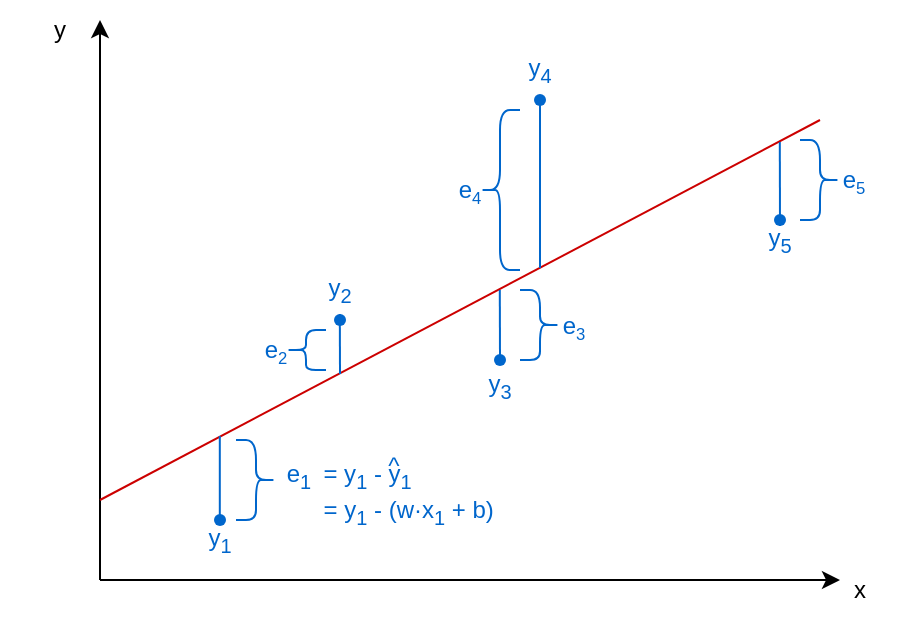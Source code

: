 <mxfile version="21.6.9" type="github">
  <diagram name="Page-1" id="Cr8mbOh3Gi1TtBzkWWpD">
    <mxGraphModel dx="497" dy="331" grid="1" gridSize="10" guides="1" tooltips="1" connect="1" arrows="1" fold="1" page="1" pageScale="1" pageWidth="850" pageHeight="1100" math="0" shadow="0">
      <root>
        <mxCell id="0" />
        <mxCell id="1" parent="0" />
        <mxCell id="x_s4QiLnGIi9ogqZnedM-1" value="" style="endArrow=classic;html=1;rounded=0;" edge="1" parent="1">
          <mxGeometry width="50" height="50" relative="1" as="geometry">
            <mxPoint x="80" y="350" as="sourcePoint" />
            <mxPoint x="80" y="70" as="targetPoint" />
          </mxGeometry>
        </mxCell>
        <mxCell id="x_s4QiLnGIi9ogqZnedM-2" value="" style="endArrow=classic;html=1;rounded=0;" edge="1" parent="1">
          <mxGeometry width="50" height="50" relative="1" as="geometry">
            <mxPoint x="80" y="350" as="sourcePoint" />
            <mxPoint x="450" y="350" as="targetPoint" />
          </mxGeometry>
        </mxCell>
        <mxCell id="x_s4QiLnGIi9ogqZnedM-3" value="y" style="text;html=1;strokeColor=none;fillColor=none;align=center;verticalAlign=middle;whiteSpace=wrap;rounded=0;" vertex="1" parent="1">
          <mxGeometry x="30" y="60" width="60" height="30" as="geometry" />
        </mxCell>
        <mxCell id="x_s4QiLnGIi9ogqZnedM-4" value="x" style="text;html=1;strokeColor=none;fillColor=none;align=center;verticalAlign=middle;whiteSpace=wrap;rounded=0;" vertex="1" parent="1">
          <mxGeometry x="430" y="340" width="60" height="30" as="geometry" />
        </mxCell>
        <mxCell id="x_s4QiLnGIi9ogqZnedM-5" value="" style="endArrow=none;html=1;rounded=0;strokeColor=#CC0000;" edge="1" parent="1">
          <mxGeometry width="50" height="50" relative="1" as="geometry">
            <mxPoint x="80" y="310" as="sourcePoint" />
            <mxPoint x="440" y="120" as="targetPoint" />
          </mxGeometry>
        </mxCell>
        <mxCell id="x_s4QiLnGIi9ogqZnedM-8" value="" style="shape=waypoint;sketch=0;fillStyle=solid;size=6;pointerEvents=1;points=[];fillColor=none;resizable=0;rotatable=0;perimeter=centerPerimeter;snapToPoint=1;strokeColor=#0066CC;" vertex="1" parent="1">
          <mxGeometry x="130" y="310" width="20" height="20" as="geometry" />
        </mxCell>
        <mxCell id="x_s4QiLnGIi9ogqZnedM-9" value="" style="shape=waypoint;sketch=0;fillStyle=solid;size=6;pointerEvents=1;points=[];fillColor=none;resizable=0;rotatable=0;perimeter=centerPerimeter;snapToPoint=1;strokeColor=#0066CC;" vertex="1" parent="1">
          <mxGeometry x="190" y="210" width="20" height="20" as="geometry" />
        </mxCell>
        <mxCell id="x_s4QiLnGIi9ogqZnedM-10" value="" style="shape=waypoint;sketch=0;fillStyle=solid;size=6;pointerEvents=1;points=[];fillColor=none;resizable=0;rotatable=0;perimeter=centerPerimeter;snapToPoint=1;strokeColor=#0066CC;" vertex="1" parent="1">
          <mxGeometry x="290" y="100" width="20" height="20" as="geometry" />
        </mxCell>
        <mxCell id="x_s4QiLnGIi9ogqZnedM-11" value="" style="shape=waypoint;sketch=0;fillStyle=solid;size=6;pointerEvents=1;points=[];fillColor=none;resizable=0;rotatable=0;perimeter=centerPerimeter;snapToPoint=1;strokeColor=#0066CC;" vertex="1" parent="1">
          <mxGeometry x="270" y="230" width="20" height="20" as="geometry" />
        </mxCell>
        <mxCell id="x_s4QiLnGIi9ogqZnedM-12" value="" style="shape=waypoint;sketch=0;fillStyle=solid;size=6;pointerEvents=1;points=[];fillColor=none;resizable=0;rotatable=0;perimeter=centerPerimeter;snapToPoint=1;strokeColor=#0066CC;" vertex="1" parent="1">
          <mxGeometry x="410" y="160" width="20" height="20" as="geometry" />
        </mxCell>
        <mxCell id="x_s4QiLnGIi9ogqZnedM-14" value="" style="endArrow=none;html=1;rounded=0;strokeColor=#0066CC;" edge="1" parent="1">
          <mxGeometry width="50" height="50" relative="1" as="geometry">
            <mxPoint x="139.9" y="318" as="sourcePoint" />
            <mxPoint x="139.9" y="278" as="targetPoint" />
          </mxGeometry>
        </mxCell>
        <mxCell id="x_s4QiLnGIi9ogqZnedM-15" value="" style="endArrow=none;html=1;rounded=0;strokeColor=#0066CC;" edge="1" parent="1">
          <mxGeometry width="50" height="50" relative="1" as="geometry">
            <mxPoint x="200" y="247" as="sourcePoint" />
            <mxPoint x="199.9" y="217" as="targetPoint" />
          </mxGeometry>
        </mxCell>
        <mxCell id="x_s4QiLnGIi9ogqZnedM-16" value="" style="endArrow=none;html=1;rounded=0;exitX=0.473;exitY=0.358;exitDx=0;exitDy=0;exitPerimeter=0;strokeColor=#0066CC;" edge="1" parent="1" source="x_s4QiLnGIi9ogqZnedM-11">
          <mxGeometry width="50" height="50" relative="1" as="geometry">
            <mxPoint x="280" y="235" as="sourcePoint" />
            <mxPoint x="279.9" y="205" as="targetPoint" />
          </mxGeometry>
        </mxCell>
        <mxCell id="x_s4QiLnGIi9ogqZnedM-17" value="" style="endArrow=none;html=1;rounded=0;strokeColor=#0066CC;" edge="1" parent="1" target="x_s4QiLnGIi9ogqZnedM-10">
          <mxGeometry width="50" height="50" relative="1" as="geometry">
            <mxPoint x="300" y="194" as="sourcePoint" />
            <mxPoint x="299.9" y="114" as="targetPoint" />
          </mxGeometry>
        </mxCell>
        <mxCell id="x_s4QiLnGIi9ogqZnedM-18" value="" style="endArrow=none;html=1;rounded=0;strokeColor=#0066CC;" edge="1" parent="1">
          <mxGeometry width="50" height="50" relative="1" as="geometry">
            <mxPoint x="420" y="173" as="sourcePoint" />
            <mxPoint x="419.9" y="131" as="targetPoint" />
          </mxGeometry>
        </mxCell>
        <mxCell id="x_s4QiLnGIi9ogqZnedM-20" value="" style="shape=curlyBracket;whiteSpace=wrap;html=1;rounded=1;flipH=1;labelPosition=right;verticalLabelPosition=middle;align=left;verticalAlign=middle;strokeColor=#0066CC;" vertex="1" parent="1">
          <mxGeometry x="148" y="280" width="20" height="40" as="geometry" />
        </mxCell>
        <mxCell id="x_s4QiLnGIi9ogqZnedM-21" value="e&lt;sub&gt;1 &lt;/sub&gt;&amp;nbsp;= y&lt;sub&gt;1&lt;/sub&gt; - y&lt;sub&gt;1&amp;nbsp;&lt;/sub&gt;&lt;br&gt;&lt;div style=&quot;text-align: left;&quot;&gt;&amp;nbsp; &amp;nbsp; &amp;nbsp; &amp;nbsp; &amp;nbsp; &amp;nbsp; &amp;nbsp; &amp;nbsp; &amp;nbsp; = y&lt;sub&gt;1&lt;/sub&gt; - (w·x&lt;sub&gt;1&lt;/sub&gt; + b)&amp;nbsp;&lt;/div&gt;" style="text;html=1;strokeColor=none;fillColor=none;align=center;verticalAlign=middle;whiteSpace=wrap;rounded=0;fontColor=#0066CC;" vertex="1" parent="1">
          <mxGeometry x="125" y="292" width="162" height="30" as="geometry" />
        </mxCell>
        <mxCell id="x_s4QiLnGIi9ogqZnedM-22" value="" style="shape=curlyBracket;whiteSpace=wrap;html=1;rounded=1;flipH=1;labelPosition=right;verticalLabelPosition=middle;align=left;verticalAlign=middle;strokeColor=#0066CC;" vertex="1" parent="1">
          <mxGeometry x="290" y="205" width="20" height="35" as="geometry" />
        </mxCell>
        <mxCell id="x_s4QiLnGIi9ogqZnedM-23" value="e&lt;font size=&quot;1&quot;&gt;&lt;sub&gt;3&lt;/sub&gt;&lt;/font&gt;" style="text;html=1;strokeColor=none;fillColor=none;align=center;verticalAlign=middle;whiteSpace=wrap;rounded=0;fontColor=#0066CC;" vertex="1" parent="1">
          <mxGeometry x="287" y="207.5" width="60" height="30" as="geometry" />
        </mxCell>
        <mxCell id="x_s4QiLnGIi9ogqZnedM-24" value="" style="shape=curlyBracket;whiteSpace=wrap;html=1;rounded=1;flipH=1;labelPosition=right;verticalLabelPosition=middle;align=left;verticalAlign=middle;strokeColor=#0066CC;" vertex="1" parent="1">
          <mxGeometry x="430" y="130" width="20" height="40" as="geometry" />
        </mxCell>
        <mxCell id="x_s4QiLnGIi9ogqZnedM-25" value="e&lt;font size=&quot;1&quot;&gt;&lt;sub&gt;5&lt;/sub&gt;&lt;/font&gt;" style="text;html=1;strokeColor=none;fillColor=none;align=center;verticalAlign=middle;whiteSpace=wrap;rounded=0;fontColor=#0066CC;" vertex="1" parent="1">
          <mxGeometry x="427" y="135" width="60" height="30" as="geometry" />
        </mxCell>
        <mxCell id="x_s4QiLnGIi9ogqZnedM-27" value="e&lt;font size=&quot;1&quot;&gt;&lt;sub&gt;4&lt;/sub&gt;&lt;/font&gt;" style="text;html=1;strokeColor=none;fillColor=none;align=center;verticalAlign=middle;whiteSpace=wrap;rounded=0;fontColor=#0066CC;" vertex="1" parent="1">
          <mxGeometry x="235" y="140" width="60" height="30" as="geometry" />
        </mxCell>
        <mxCell id="x_s4QiLnGIi9ogqZnedM-28" value="" style="shape=curlyBracket;whiteSpace=wrap;html=1;rounded=1;labelPosition=left;verticalLabelPosition=middle;align=right;verticalAlign=middle;fontColor=#0066CC;strokeColor=#0066CC;" vertex="1" parent="1">
          <mxGeometry x="270" y="115" width="20" height="80" as="geometry" />
        </mxCell>
        <mxCell id="x_s4QiLnGIi9ogqZnedM-29" value="e&lt;font size=&quot;1&quot;&gt;&lt;sub&gt;2&lt;/sub&gt;&lt;/font&gt;" style="text;html=1;strokeColor=none;fillColor=none;align=center;verticalAlign=middle;whiteSpace=wrap;rounded=0;fontColor=#0066CC;" vertex="1" parent="1">
          <mxGeometry x="138" y="220" width="60" height="30" as="geometry" />
        </mxCell>
        <mxCell id="x_s4QiLnGIi9ogqZnedM-30" value="" style="shape=curlyBracket;whiteSpace=wrap;html=1;rounded=1;labelPosition=left;verticalLabelPosition=middle;align=right;verticalAlign=middle;fontColor=#0066CC;strokeColor=#0066CC;" vertex="1" parent="1">
          <mxGeometry x="173" y="225" width="20" height="20" as="geometry" />
        </mxCell>
        <mxCell id="x_s4QiLnGIi9ogqZnedM-31" value="y&lt;sub&gt;1&lt;/sub&gt;" style="text;html=1;strokeColor=none;fillColor=none;align=center;verticalAlign=middle;whiteSpace=wrap;rounded=0;fontColor=#0066CC;" vertex="1" parent="1">
          <mxGeometry x="110" y="315" width="60" height="30" as="geometry" />
        </mxCell>
        <mxCell id="x_s4QiLnGIi9ogqZnedM-32" value="y&lt;sub&gt;2&lt;/sub&gt;" style="text;html=1;strokeColor=none;fillColor=none;align=center;verticalAlign=middle;whiteSpace=wrap;rounded=0;fontColor=#0066CC;" vertex="1" parent="1">
          <mxGeometry x="170" y="190" width="60" height="30" as="geometry" />
        </mxCell>
        <mxCell id="x_s4QiLnGIi9ogqZnedM-33" value="y&lt;sub&gt;3&lt;/sub&gt;" style="text;html=1;strokeColor=none;fillColor=none;align=center;verticalAlign=middle;whiteSpace=wrap;rounded=0;fontColor=#0066CC;" vertex="1" parent="1">
          <mxGeometry x="250" y="237.5" width="60" height="30" as="geometry" />
        </mxCell>
        <mxCell id="x_s4QiLnGIi9ogqZnedM-34" value="y&lt;sub&gt;4&lt;/sub&gt;" style="text;html=1;strokeColor=none;fillColor=none;align=center;verticalAlign=middle;whiteSpace=wrap;rounded=0;fontColor=#0066CC;" vertex="1" parent="1">
          <mxGeometry x="270" y="80" width="60" height="30" as="geometry" />
        </mxCell>
        <mxCell id="x_s4QiLnGIi9ogqZnedM-35" value="y&lt;sub&gt;5&lt;/sub&gt;" style="text;html=1;strokeColor=none;fillColor=none;align=center;verticalAlign=middle;whiteSpace=wrap;rounded=0;fontColor=#0066CC;" vertex="1" parent="1">
          <mxGeometry x="390" y="165" width="60" height="30" as="geometry" />
        </mxCell>
        <mxCell id="x_s4QiLnGIi9ogqZnedM-38" value="^" style="text;html=1;strokeColor=none;fillColor=none;align=center;verticalAlign=middle;whiteSpace=wrap;rounded=0;fontColor=#0066CC;" vertex="1" parent="1">
          <mxGeometry x="216" y="278" width="22" height="30" as="geometry" />
        </mxCell>
      </root>
    </mxGraphModel>
  </diagram>
</mxfile>
